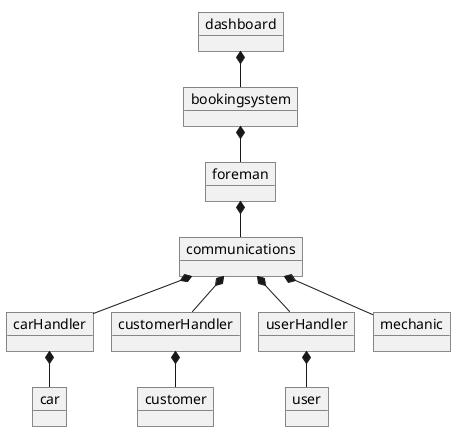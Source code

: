 @startuml
'https://plantuml.com/class-diagram
!pragma layout smetana
object dashboard
object carHandler
object customerHandler
object userHandler
object user
object mechanic
object foreman
object bookingsystem
object communications
object car
object customer

dashboard *-- bookingsystem
bookingsystem *-- foreman
foreman *-- communications
communications *-- mechanic

userHandler *-- user
customerHandler *-- customer
carHandler *-- car
communications *-- carHandler
communications *-- customerHandler
communications *-- userHandler


@enduml